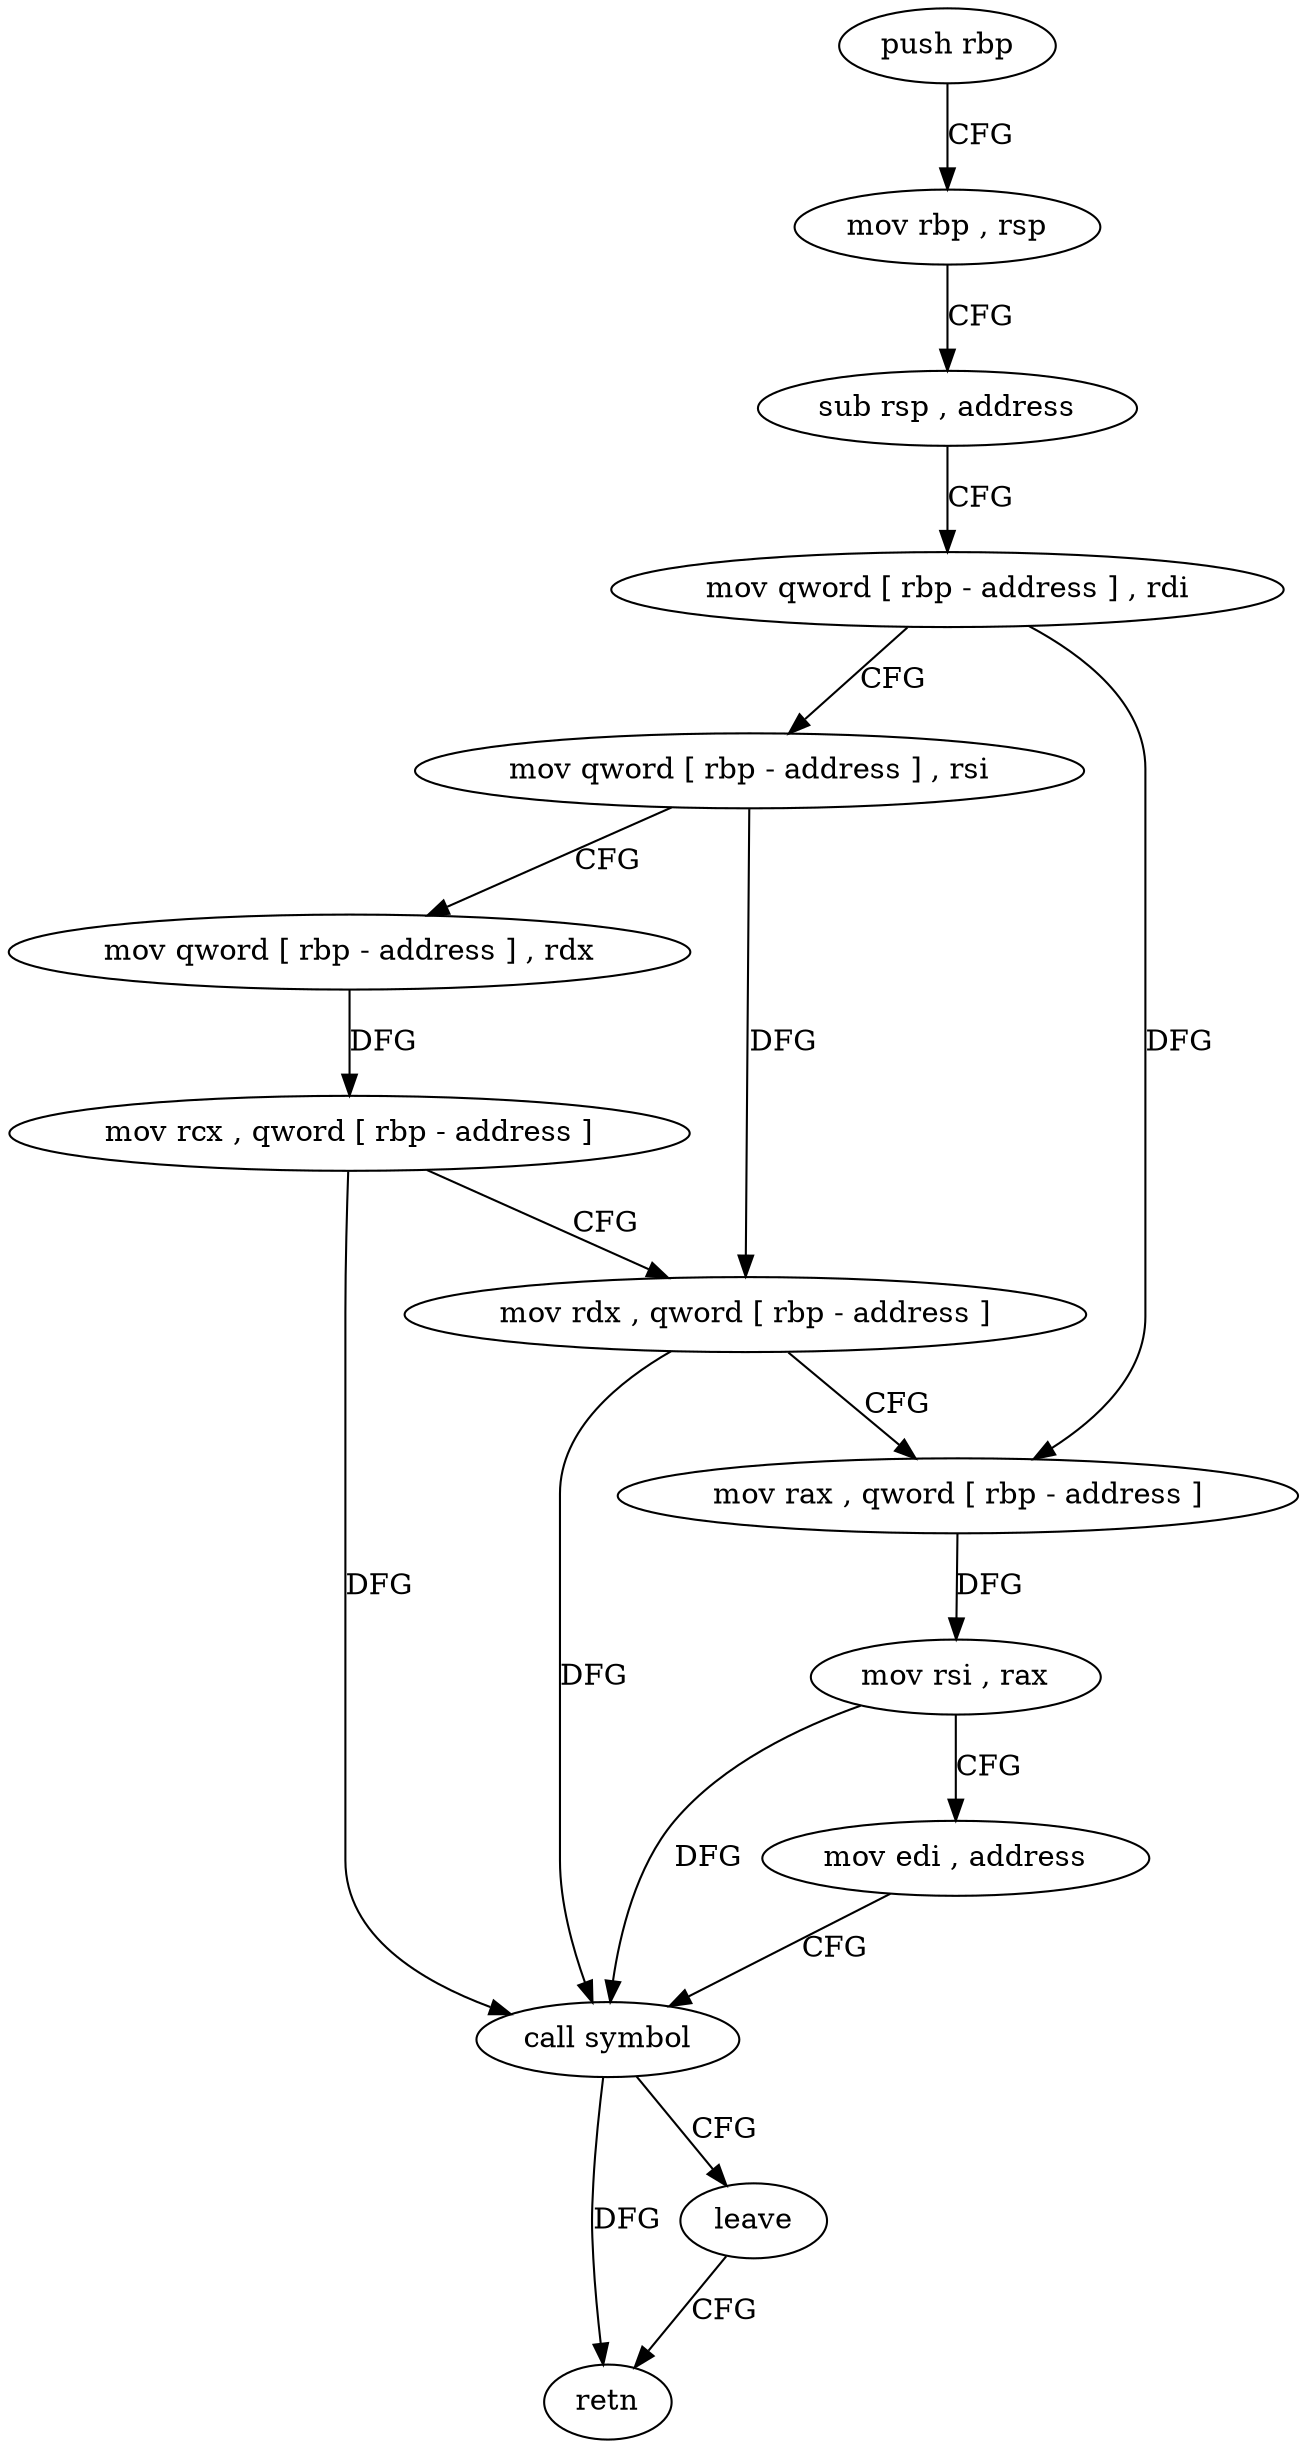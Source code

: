 digraph "func" {
"4264445" [label = "push rbp" ]
"4264446" [label = "mov rbp , rsp" ]
"4264449" [label = "sub rsp , address" ]
"4264453" [label = "mov qword [ rbp - address ] , rdi" ]
"4264457" [label = "mov qword [ rbp - address ] , rsi" ]
"4264461" [label = "mov qword [ rbp - address ] , rdx" ]
"4264465" [label = "mov rcx , qword [ rbp - address ]" ]
"4264469" [label = "mov rdx , qword [ rbp - address ]" ]
"4264473" [label = "mov rax , qword [ rbp - address ]" ]
"4264477" [label = "mov rsi , rax" ]
"4264480" [label = "mov edi , address" ]
"4264485" [label = "call symbol" ]
"4264490" [label = "leave" ]
"4264491" [label = "retn" ]
"4264445" -> "4264446" [ label = "CFG" ]
"4264446" -> "4264449" [ label = "CFG" ]
"4264449" -> "4264453" [ label = "CFG" ]
"4264453" -> "4264457" [ label = "CFG" ]
"4264453" -> "4264473" [ label = "DFG" ]
"4264457" -> "4264461" [ label = "CFG" ]
"4264457" -> "4264469" [ label = "DFG" ]
"4264461" -> "4264465" [ label = "DFG" ]
"4264465" -> "4264469" [ label = "CFG" ]
"4264465" -> "4264485" [ label = "DFG" ]
"4264469" -> "4264473" [ label = "CFG" ]
"4264469" -> "4264485" [ label = "DFG" ]
"4264473" -> "4264477" [ label = "DFG" ]
"4264477" -> "4264480" [ label = "CFG" ]
"4264477" -> "4264485" [ label = "DFG" ]
"4264480" -> "4264485" [ label = "CFG" ]
"4264485" -> "4264490" [ label = "CFG" ]
"4264485" -> "4264491" [ label = "DFG" ]
"4264490" -> "4264491" [ label = "CFG" ]
}
